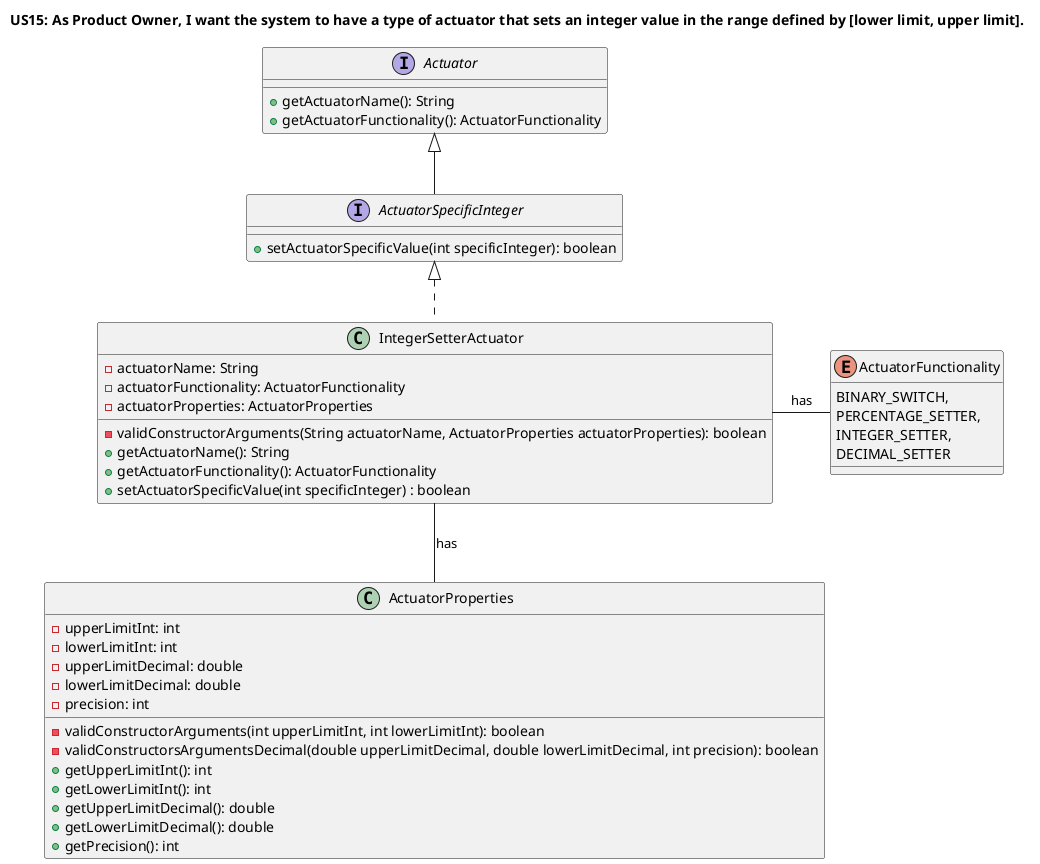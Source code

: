 ClassDiagramUS16.puml
@startuml
title US15: As Product Owner, I want the system to have a type of actuator that sets an integer value in the range defined by [lower limit, upper limit].
'https://plantuml.com/class-diagram

interface Actuator {
+getActuatorName(): String
+getActuatorFunctionality(): ActuatorFunctionality
}

interface ActuatorSpecificInteger extends Actuator {
+setActuatorSpecificValue(int specificInteger): boolean
}

class ActuatorProperties{
-upperLimitInt: int
-lowerLimitInt: int
-upperLimitDecimal: double
-lowerLimitDecimal: double
-precision: int
-validConstructorArguments(int upperLimitInt, int lowerLimitInt): boolean
-validConstructorsArgumentsDecimal(double upperLimitDecimal, double lowerLimitDecimal, int precision): boolean
+getUpperLimitInt(): int
+getLowerLimitInt(): int
+getUpperLimitDecimal(): double
+getLowerLimitDecimal(): double
+getPrecision(): int
}

class IntegerSetterActuator implements ActuatorSpecificInteger {
-actuatorName: String
-actuatorFunctionality: ActuatorFunctionality
-actuatorProperties: ActuatorProperties
-validConstructorArguments(String actuatorName, ActuatorProperties actuatorProperties): boolean
+getActuatorName(): String
+getActuatorFunctionality(): ActuatorFunctionality
+setActuatorSpecificValue(int specificInteger) : boolean
}

enum ActuatorFunctionality {
    BINARY_SWITCH,
    PERCENTAGE_SETTER,
    INTEGER_SETTER,
    DECIMAL_SETTER
    }

IntegerSetterActuator - ActuatorFunctionality: has
IntegerSetterActuator -- ActuatorProperties: has


@enduml